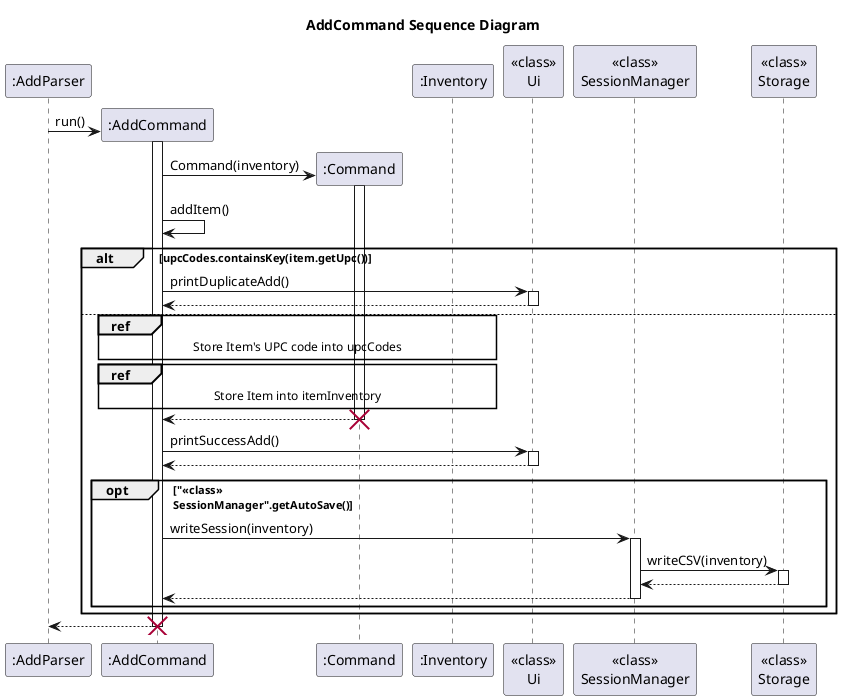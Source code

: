 
@startuml
title AddCommand Sequence Diagram

participant ":AddParser"
participant ":AddCommand"
":AddParser" -> ":AddCommand"**: run()

activate ":AddCommand"
":AddCommand" -> ":Command"**:Command(inventory)
activate ":Command"
participant ":Inventory"
participant "<<class>>\nUi"
":AddCommand" -> ":AddCommand": addItem()

alt upcCodes.containsKey(item.getUpc())
":AddCommand" -> "<<class>>\nUi": printDuplicateAdd()
activate "<<class>>\nUi"
"<<class>>\nUi" -->":AddCommand":
deactivate "<<class>>\nUi"
else
ref over ":AddCommand",":Inventory":Store Item's UPC code into upcCodes
ref over ":AddCommand",":Inventory":Store Item into itemInventory
":Command" -->":AddCommand":
deactivate ":Command"
destroy ":Command"
":AddCommand" -> "<<class>>\nUi": printSuccessAdd()
activate "<<class>>\nUi"
"<<class>>\nUi" -->":AddCommand":
deactivate "<<class>>\nUi"
participant "<<class>>\nSessionManager"
participant "<<class>>\nStorage"
opt "<<class>>\nSessionManager".getAutoSave()
":AddCommand" ->"<<class>>\nSessionManager":writeSession(inventory)
activate "<<class>>\nSessionManager"
"<<class>>\nSessionManager"->"<<class>>\nStorage":writeCSV(inventory)
activate "<<class>>\nStorage"
"<<class>>\nStorage" -->"<<class>>\nSessionManager":
deactivate "<<class>>\nStorage"
"<<class>>\nSessionManager" -->":AddCommand":
deactivate "<<class>>\nSessionManager"
end
end
":AddCommand" --> ":AddParser"
destroy ":AddCommand"

@enduml